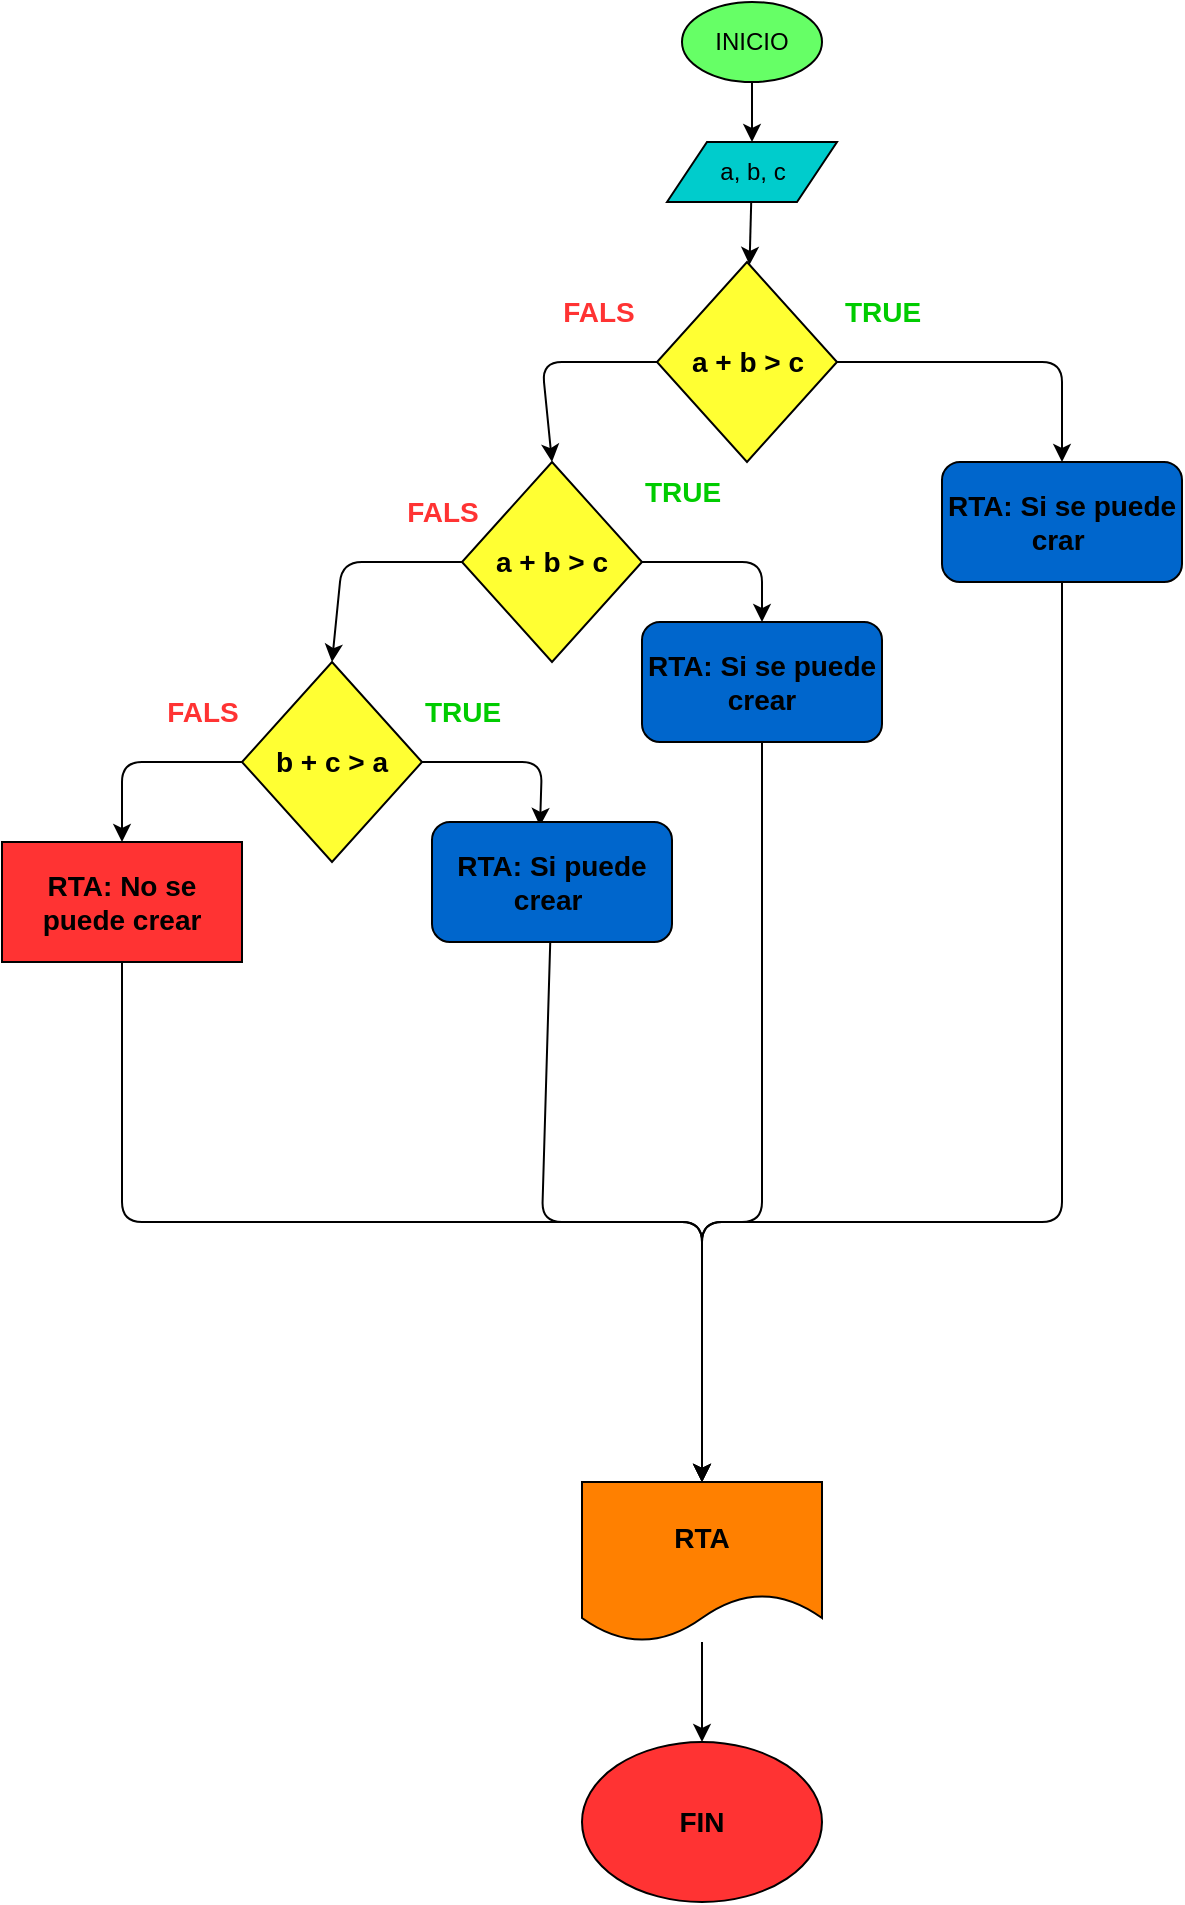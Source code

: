 <mxfile>
    <diagram id="58XMA-p-C20267B4mfxz" name="Página-1">
        <mxGraphModel dx="1752" dy="385" grid="1" gridSize="10" guides="1" tooltips="1" connect="1" arrows="1" fold="1" page="1" pageScale="1" pageWidth="850" pageHeight="1100" math="0" shadow="0">
            <root>
                <mxCell id="0"/>
                <mxCell id="1" parent="0"/>
                <mxCell id="4" value="" style="edgeStyle=none;html=1;" parent="1" source="2" target="3" edge="1">
                    <mxGeometry relative="1" as="geometry"/>
                </mxCell>
                <mxCell id="2" value="INICIO" style="ellipse;whiteSpace=wrap;html=1;fillColor=#66FF66;" parent="1" vertex="1">
                    <mxGeometry x="220" y="10" width="70" height="40" as="geometry"/>
                </mxCell>
                <mxCell id="6" value="" style="edgeStyle=none;html=1;" edge="1" parent="1" source="3" target="5">
                    <mxGeometry relative="1" as="geometry"/>
                </mxCell>
                <mxCell id="3" value="a, b, c" style="shape=parallelogram;perimeter=parallelogramPerimeter;whiteSpace=wrap;html=1;fixedSize=1;fillColor=#00CCCC;" parent="1" vertex="1">
                    <mxGeometry x="212.5" y="80" width="85" height="30" as="geometry"/>
                </mxCell>
                <mxCell id="9" value="" style="edgeStyle=none;html=1;fontSize=14;fontColor=#000000;" edge="1" parent="1" source="5" target="8">
                    <mxGeometry relative="1" as="geometry">
                        <Array as="points">
                            <mxPoint x="410" y="190"/>
                        </Array>
                    </mxGeometry>
                </mxCell>
                <mxCell id="15" value="" style="edgeStyle=none;html=1;fontSize=14;fontColor=#000000;entryX=0.5;entryY=0;entryDx=0;entryDy=0;" edge="1" parent="1" source="5" target="16">
                    <mxGeometry relative="1" as="geometry">
                        <mxPoint x="205" y="260" as="targetPoint"/>
                        <Array as="points">
                            <mxPoint x="150" y="190"/>
                        </Array>
                    </mxGeometry>
                </mxCell>
                <mxCell id="5" value="&lt;font style=&quot;font-size: 14px;&quot; color=&quot;#000000&quot;&gt;&lt;b&gt;a + b &amp;gt; c&lt;/b&gt;&lt;/font&gt;" style="rhombus;whiteSpace=wrap;html=1;fillColor=#FFFF33;" vertex="1" parent="1">
                    <mxGeometry x="207.5" y="140" width="90" height="100" as="geometry"/>
                </mxCell>
                <mxCell id="36" style="edgeStyle=none;html=1;entryX=0.5;entryY=0;entryDx=0;entryDy=0;fontSize=14;fontColor=#FF3333;" edge="1" parent="1" source="8" target="32">
                    <mxGeometry relative="1" as="geometry">
                        <Array as="points">
                            <mxPoint x="410" y="620"/>
                            <mxPoint x="230" y="620"/>
                        </Array>
                    </mxGeometry>
                </mxCell>
                <mxCell id="8" value="&lt;font color=&quot;#000000&quot;&gt;&lt;span style=&quot;font-size: 14px;&quot;&gt;&lt;b&gt;RTA: Si se puede crar&amp;nbsp;&lt;/b&gt;&lt;/span&gt;&lt;/font&gt;" style="rounded=1;whiteSpace=wrap;html=1;fillColor=#0066CC;" vertex="1" parent="1">
                    <mxGeometry x="350" y="240" width="120" height="60" as="geometry"/>
                </mxCell>
                <mxCell id="21" style="edgeStyle=none;html=1;entryX=0.5;entryY=0;entryDx=0;entryDy=0;fontSize=14;fontColor=#000000;" edge="1" parent="1" source="16" target="17">
                    <mxGeometry relative="1" as="geometry">
                        <Array as="points">
                            <mxPoint x="50" y="290"/>
                        </Array>
                    </mxGeometry>
                </mxCell>
                <mxCell id="23" style="edgeStyle=none;html=1;entryX=0.5;entryY=0;entryDx=0;entryDy=0;fontSize=14;fontColor=#000000;" edge="1" parent="1" source="16" target="19">
                    <mxGeometry relative="1" as="geometry">
                        <Array as="points">
                            <mxPoint x="260" y="290"/>
                        </Array>
                    </mxGeometry>
                </mxCell>
                <mxCell id="16" value="&lt;font style=&quot;font-size: 14px;&quot; color=&quot;#000000&quot;&gt;&lt;b&gt;a + b &amp;gt; c&lt;/b&gt;&lt;/font&gt;" style="rhombus;whiteSpace=wrap;html=1;fillColor=#FFFF33;" vertex="1" parent="1">
                    <mxGeometry x="110" y="240" width="90" height="100" as="geometry"/>
                </mxCell>
                <mxCell id="22" style="edgeStyle=none;html=1;entryX=0.45;entryY=0.033;entryDx=0;entryDy=0;entryPerimeter=0;fontSize=14;fontColor=#000000;" edge="1" parent="1" source="17" target="20">
                    <mxGeometry relative="1" as="geometry">
                        <Array as="points">
                            <mxPoint x="150" y="390"/>
                        </Array>
                    </mxGeometry>
                </mxCell>
                <mxCell id="25" style="edgeStyle=none;html=1;entryX=0.5;entryY=0;entryDx=0;entryDy=0;fontSize=14;fontColor=#000000;" edge="1" parent="1" source="17" target="24">
                    <mxGeometry relative="1" as="geometry">
                        <Array as="points">
                            <mxPoint x="-60" y="390"/>
                        </Array>
                    </mxGeometry>
                </mxCell>
                <mxCell id="17" value="&lt;b style=&quot;color: rgb(0, 0, 0); font-size: 14px;&quot;&gt;b + c &amp;gt; a&lt;/b&gt;" style="rhombus;whiteSpace=wrap;html=1;fillColor=#FFFF33;" vertex="1" parent="1">
                    <mxGeometry y="340" width="90" height="100" as="geometry"/>
                </mxCell>
                <mxCell id="37" style="edgeStyle=none;html=1;fontSize=14;fontColor=#FF3333;entryX=0.5;entryY=0;entryDx=0;entryDy=0;" edge="1" parent="1" source="19" target="32">
                    <mxGeometry relative="1" as="geometry">
                        <Array as="points">
                            <mxPoint x="260" y="620"/>
                            <mxPoint x="230" y="620"/>
                        </Array>
                    </mxGeometry>
                </mxCell>
                <mxCell id="19" value="&lt;font color=&quot;#000000&quot;&gt;&lt;span style=&quot;font-size: 14px;&quot;&gt;&lt;b&gt;RTA: Si se puede crear&lt;/b&gt;&lt;/span&gt;&lt;/font&gt;" style="rounded=1;whiteSpace=wrap;html=1;fillColor=#0066CC;" vertex="1" parent="1">
                    <mxGeometry x="200" y="320" width="120" height="60" as="geometry"/>
                </mxCell>
                <mxCell id="34" style="edgeStyle=none;html=1;fontSize=14;fontColor=#FF3333;" edge="1" parent="1" source="20" target="32">
                    <mxGeometry relative="1" as="geometry">
                        <mxPoint x="220" y="650" as="targetPoint"/>
                        <Array as="points">
                            <mxPoint x="150" y="620"/>
                            <mxPoint x="230" y="620"/>
                        </Array>
                    </mxGeometry>
                </mxCell>
                <mxCell id="20" value="&lt;font color=&quot;#000000&quot;&gt;&lt;span style=&quot;font-size: 14px;&quot;&gt;&lt;b&gt;RTA: Si puede crear&amp;nbsp;&lt;/b&gt;&lt;/span&gt;&lt;/font&gt;" style="rounded=1;whiteSpace=wrap;html=1;fillColor=#0066CC;" vertex="1" parent="1">
                    <mxGeometry x="95" y="420" width="120" height="60" as="geometry"/>
                </mxCell>
                <mxCell id="33" style="edgeStyle=none;html=1;fontSize=14;fontColor=#FF3333;" edge="1" parent="1" source="24">
                    <mxGeometry relative="1" as="geometry">
                        <mxPoint x="230" y="750" as="targetPoint"/>
                        <Array as="points">
                            <mxPoint x="-60" y="620"/>
                            <mxPoint x="230" y="620"/>
                        </Array>
                    </mxGeometry>
                </mxCell>
                <mxCell id="24" value="&lt;b&gt;RTA: No se puede crear&lt;/b&gt;" style="rounded=0;whiteSpace=wrap;html=1;fontSize=14;fontColor=#000000;fillColor=#FF3333;" vertex="1" parent="1">
                    <mxGeometry x="-120" y="430" width="120" height="60" as="geometry"/>
                </mxCell>
                <mxCell id="26" value="&lt;b&gt;&lt;font color=&quot;#00cc00&quot;&gt;TRUE&lt;/font&gt;&lt;/b&gt;" style="text;html=1;align=center;verticalAlign=middle;resizable=0;points=[];autosize=1;strokeColor=none;fillColor=none;fontSize=14;fontColor=#000000;" vertex="1" parent="1">
                    <mxGeometry x="80" y="350" width="60" height="30" as="geometry"/>
                </mxCell>
                <mxCell id="27" value="&lt;b&gt;&lt;font color=&quot;#00cc00&quot;&gt;TRUE&lt;/font&gt;&lt;/b&gt;" style="text;html=1;align=center;verticalAlign=middle;resizable=0;points=[];autosize=1;strokeColor=none;fillColor=none;fontSize=14;fontColor=#000000;" vertex="1" parent="1">
                    <mxGeometry x="190" y="240" width="60" height="30" as="geometry"/>
                </mxCell>
                <mxCell id="28" value="&lt;b&gt;&lt;font color=&quot;#00cc00&quot;&gt;TRUE&lt;/font&gt;&lt;/b&gt;" style="text;html=1;align=center;verticalAlign=middle;resizable=0;points=[];autosize=1;strokeColor=none;fillColor=none;fontSize=14;fontColor=#000000;" vertex="1" parent="1">
                    <mxGeometry x="290" y="150" width="60" height="30" as="geometry"/>
                </mxCell>
                <mxCell id="29" value="&lt;b&gt;&lt;font color=&quot;#ff3333&quot;&gt;FALS&lt;/font&gt;&lt;/b&gt;" style="text;html=1;align=center;verticalAlign=middle;resizable=0;points=[];autosize=1;strokeColor=none;fillColor=none;fontSize=14;fontColor=#00CC00;" vertex="1" parent="1">
                    <mxGeometry x="147.5" y="150" width="60" height="30" as="geometry"/>
                </mxCell>
                <mxCell id="30" value="&lt;b&gt;&lt;font color=&quot;#ff3333&quot;&gt;FALS&lt;/font&gt;&lt;/b&gt;" style="text;html=1;align=center;verticalAlign=middle;resizable=0;points=[];autosize=1;strokeColor=none;fillColor=none;fontSize=14;fontColor=#00CC00;" vertex="1" parent="1">
                    <mxGeometry x="70" y="250" width="60" height="30" as="geometry"/>
                </mxCell>
                <mxCell id="31" value="&lt;b&gt;&lt;font color=&quot;#ff3333&quot;&gt;FALS&lt;/font&gt;&lt;/b&gt;" style="text;html=1;align=center;verticalAlign=middle;resizable=0;points=[];autosize=1;strokeColor=none;fillColor=none;fontSize=14;fontColor=#00CC00;" vertex="1" parent="1">
                    <mxGeometry x="-50" y="350" width="60" height="30" as="geometry"/>
                </mxCell>
                <mxCell id="39" value="" style="edgeStyle=none;html=1;fontSize=14;fontColor=#000000;" edge="1" parent="1" source="32" target="38">
                    <mxGeometry relative="1" as="geometry"/>
                </mxCell>
                <mxCell id="32" value="&lt;b&gt;&lt;font color=&quot;#000000&quot;&gt;RTA&lt;/font&gt;&lt;/b&gt;" style="shape=document;whiteSpace=wrap;html=1;boundedLbl=1;fontSize=14;fontColor=#FF3333;fillColor=#FF8000;" vertex="1" parent="1">
                    <mxGeometry x="170" y="750" width="120" height="80" as="geometry"/>
                </mxCell>
                <mxCell id="38" value="&lt;b&gt;FIN&lt;/b&gt;" style="ellipse;whiteSpace=wrap;html=1;fontSize=14;fontColor=#000000;fillColor=#FF3333;" vertex="1" parent="1">
                    <mxGeometry x="170" y="880" width="120" height="80" as="geometry"/>
                </mxCell>
            </root>
        </mxGraphModel>
    </diagram>
</mxfile>